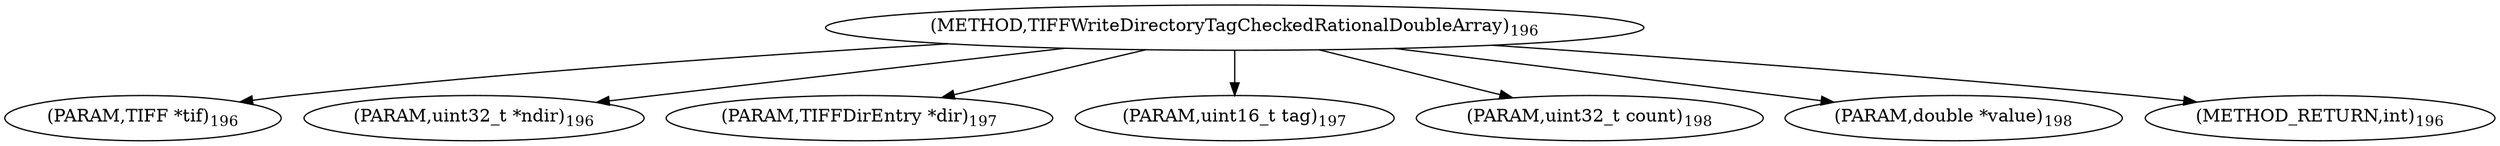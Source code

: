 digraph "TIFFWriteDirectoryTagCheckedRationalDoubleArray" {  
"64307" [label = <(METHOD,TIFFWriteDirectoryTagCheckedRationalDoubleArray)<SUB>196</SUB>> ]
"64308" [label = <(PARAM,TIFF *tif)<SUB>196</SUB>> ]
"64309" [label = <(PARAM,uint32_t *ndir)<SUB>196</SUB>> ]
"64310" [label = <(PARAM,TIFFDirEntry *dir)<SUB>197</SUB>> ]
"64311" [label = <(PARAM,uint16_t tag)<SUB>197</SUB>> ]
"64312" [label = <(PARAM,uint32_t count)<SUB>198</SUB>> ]
"64313" [label = <(PARAM,double *value)<SUB>198</SUB>> ]
"64314" [label = <(METHOD_RETURN,int)<SUB>196</SUB>> ]
  "64307" -> "64308" 
  "64307" -> "64309" 
  "64307" -> "64310" 
  "64307" -> "64311" 
  "64307" -> "64312" 
  "64307" -> "64313" 
  "64307" -> "64314" 
}
